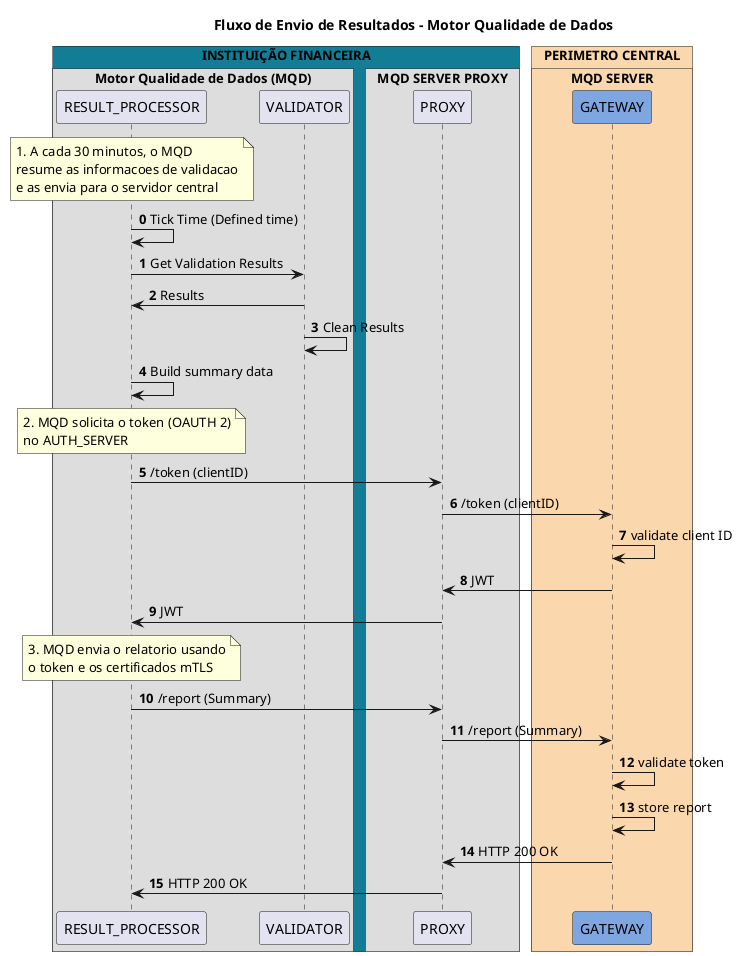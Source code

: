 @startuml
title Fluxo de Envio de Resultados - Motor Qualidade de Dados

!pragma teoz true
box "INSTITUIÇÃO FINANCEIRA" #147d96
  box "Motor Qualidade de Dados (MQD)"
    participant RESULT_PROCESSOR
    participant VALIDATOR
  end box
  box "MQD SERVER PROXY"
    participant PROXY
  end box
end box

box "PERIMETRO CENTRAL" #FAD7AC
   box "MQD SERVER" #FAD7AC
   participant GATEWAY #7EA6E0
end box

note over RESULT_PROCESSOR
   1. A cada 30 minutos, o MQD
   resume as informacoes de validacao
   e as envia para o servidor central
end note

autonumber 0
RESULT_PROCESSOR -> RESULT_PROCESSOR : Tick Time (Defined time)
RESULT_PROCESSOR -> VALIDATOR : Get Validation Results
VALIDATOR -> RESULT_PROCESSOR : Results
VALIDATOR -> VALIDATOR : Clean Results
RESULT_PROCESSOR -> RESULT_PROCESSOR : Build summary data

note over RESULT_PROCESSOR 
   2. MQD solicita o token (OAUTH 2)
   no AUTH_SERVER
end note

RESULT_PROCESSOR -> PROXY: /token (clientID)
PROXY -> GATEWAY: /token (clientID)
GATEWAY -> GATEWAY : validate client ID
GATEWAY -> PROXY : JWT
PROXY -> RESULT_PROCESSOR : JWT

note over RESULT_PROCESSOR
   3. MQD envia o relatorio usando
   o token e os certificados mTLS
end note

RESULT_PROCESSOR -> PROXY : /report (Summary)
PROXY -> GATEWAY : /report (Summary)
GATEWAY -> GATEWAY : validate token
GATEWAY -> GATEWAY : store report
GATEWAY -> PROXY : HTTP 200 OK
PROXY -> RESULT_PROCESSOR : HTTP 200 OK
@enduml